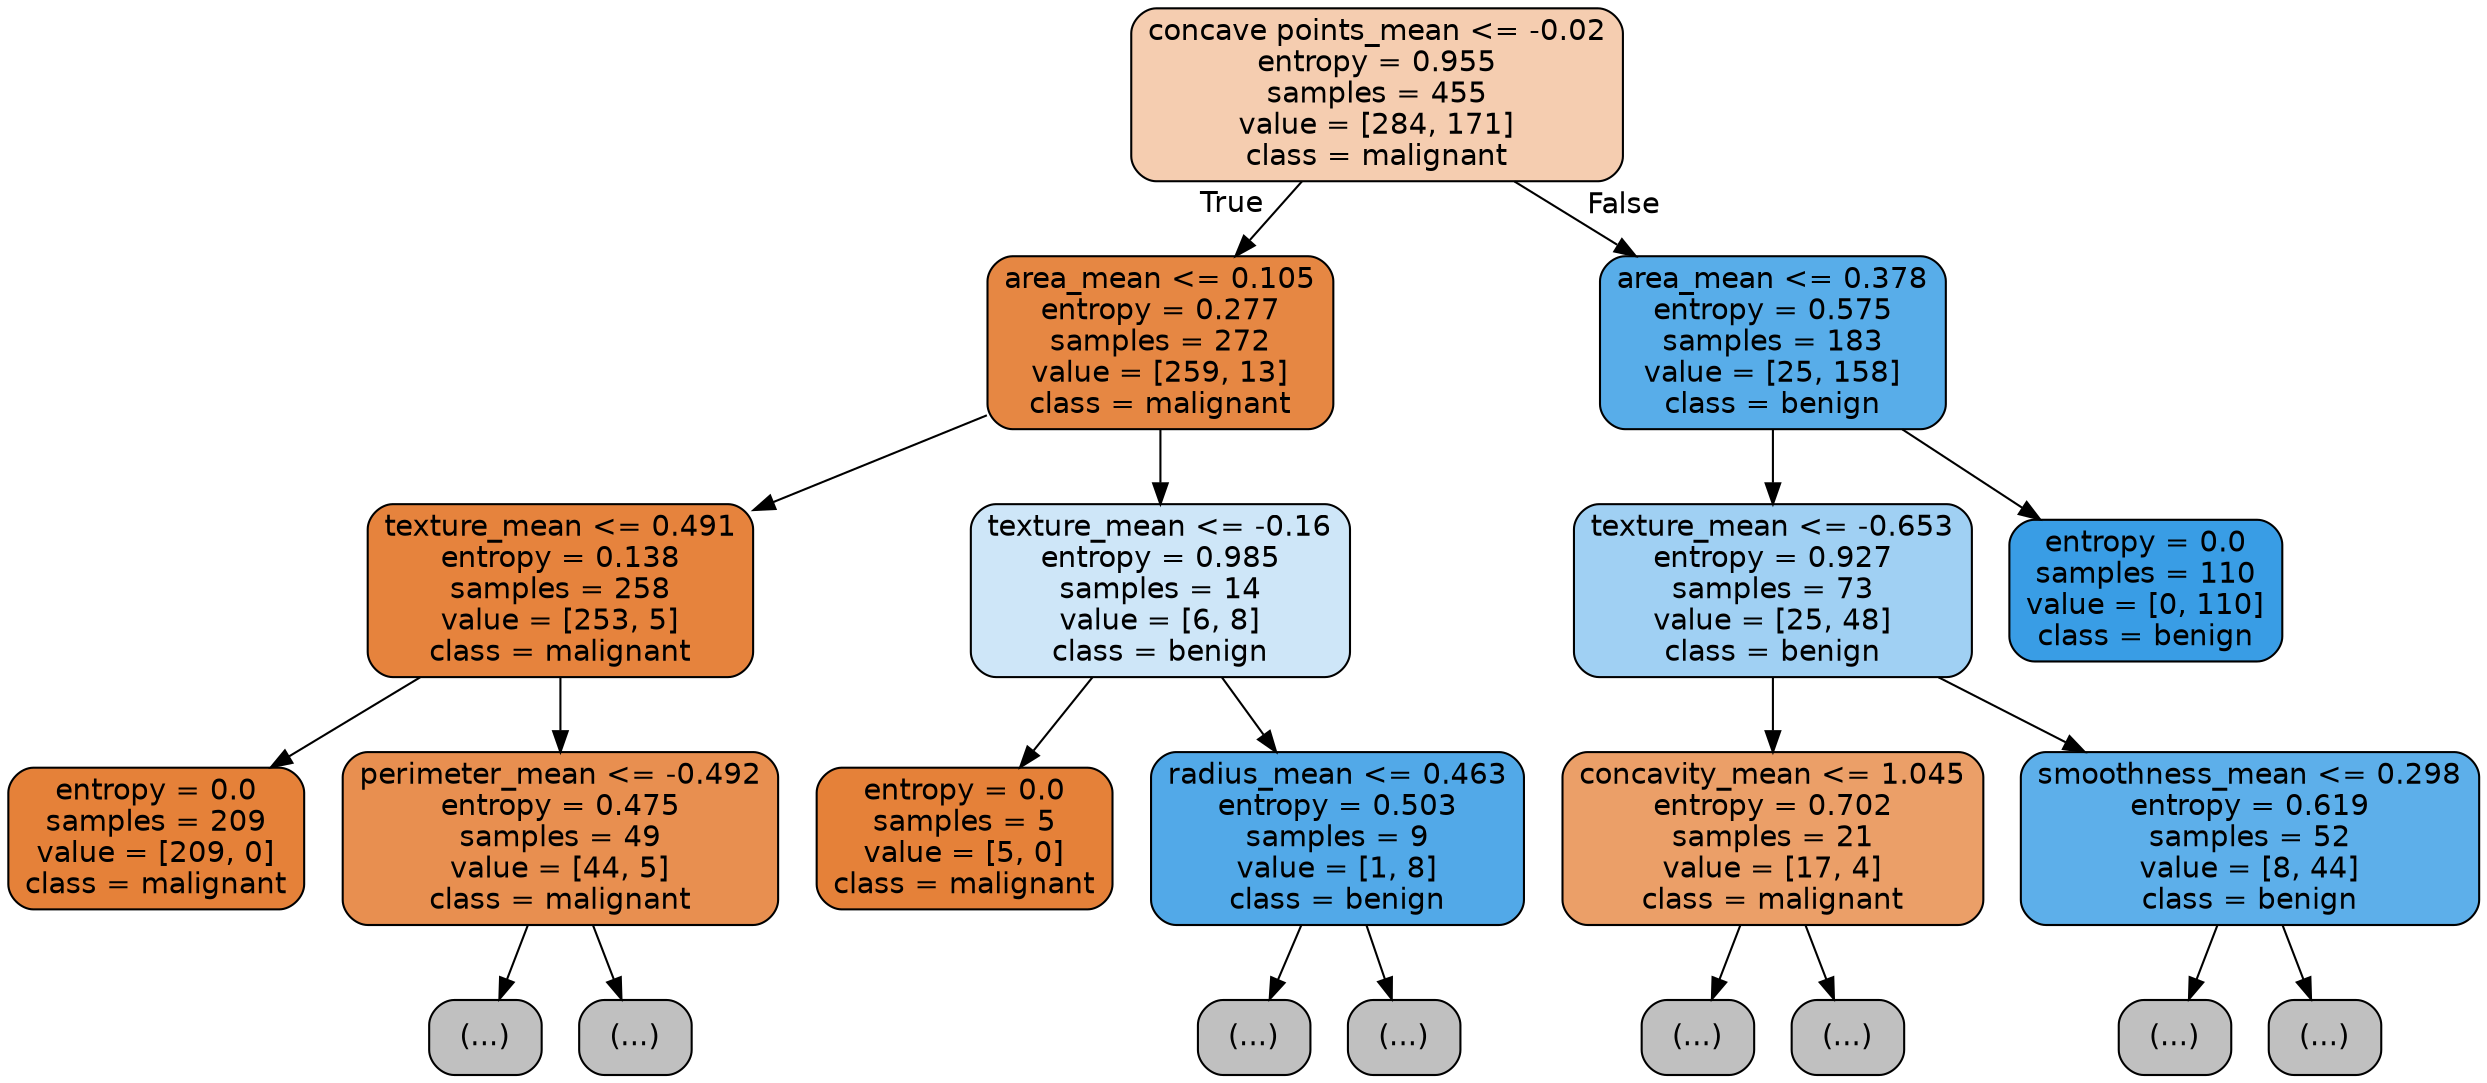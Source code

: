 digraph Tree {
node [shape=box, style="filled, rounded", color="black", fontname="helvetica"] ;
edge [fontname="helvetica"] ;
0 [label="concave points_mean <= -0.02\nentropy = 0.955\nsamples = 455\nvalue = [284, 171]\nclass = malignant", fillcolor="#f5cdb0"] ;
1 [label="area_mean <= 0.105\nentropy = 0.277\nsamples = 272\nvalue = [259, 13]\nclass = malignant", fillcolor="#e68743"] ;
0 -> 1 [labeldistance=2.5, labelangle=45, headlabel="True"] ;
2 [label="texture_mean <= 0.491\nentropy = 0.138\nsamples = 258\nvalue = [253, 5]\nclass = malignant", fillcolor="#e6833d"] ;
1 -> 2 ;
3 [label="entropy = 0.0\nsamples = 209\nvalue = [209, 0]\nclass = malignant", fillcolor="#e58139"] ;
2 -> 3 ;
4 [label="perimeter_mean <= -0.492\nentropy = 0.475\nsamples = 49\nvalue = [44, 5]\nclass = malignant", fillcolor="#e88f50"] ;
2 -> 4 ;
5 [label="(...)", fillcolor="#C0C0C0"] ;
4 -> 5 ;
6 [label="(...)", fillcolor="#C0C0C0"] ;
4 -> 6 ;
9 [label="texture_mean <= -0.16\nentropy = 0.985\nsamples = 14\nvalue = [6, 8]\nclass = benign", fillcolor="#cee6f8"] ;
1 -> 9 ;
10 [label="entropy = 0.0\nsamples = 5\nvalue = [5, 0]\nclass = malignant", fillcolor="#e58139"] ;
9 -> 10 ;
11 [label="radius_mean <= 0.463\nentropy = 0.503\nsamples = 9\nvalue = [1, 8]\nclass = benign", fillcolor="#52a9e8"] ;
9 -> 11 ;
12 [label="(...)", fillcolor="#C0C0C0"] ;
11 -> 12 ;
13 [label="(...)", fillcolor="#C0C0C0"] ;
11 -> 13 ;
14 [label="area_mean <= 0.378\nentropy = 0.575\nsamples = 183\nvalue = [25, 158]\nclass = benign", fillcolor="#58ade9"] ;
0 -> 14 [labeldistance=2.5, labelangle=-45, headlabel="False"] ;
15 [label="texture_mean <= -0.653\nentropy = 0.927\nsamples = 73\nvalue = [25, 48]\nclass = benign", fillcolor="#a0d0f3"] ;
14 -> 15 ;
16 [label="concavity_mean <= 1.045\nentropy = 0.702\nsamples = 21\nvalue = [17, 4]\nclass = malignant", fillcolor="#eb9f68"] ;
15 -> 16 ;
17 [label="(...)", fillcolor="#C0C0C0"] ;
16 -> 17 ;
20 [label="(...)", fillcolor="#C0C0C0"] ;
16 -> 20 ;
21 [label="smoothness_mean <= 0.298\nentropy = 0.619\nsamples = 52\nvalue = [8, 44]\nclass = benign", fillcolor="#5dafea"] ;
15 -> 21 ;
22 [label="(...)", fillcolor="#C0C0C0"] ;
21 -> 22 ;
25 [label="(...)", fillcolor="#C0C0C0"] ;
21 -> 25 ;
28 [label="entropy = 0.0\nsamples = 110\nvalue = [0, 110]\nclass = benign", fillcolor="#399de5"] ;
14 -> 28 ;
}